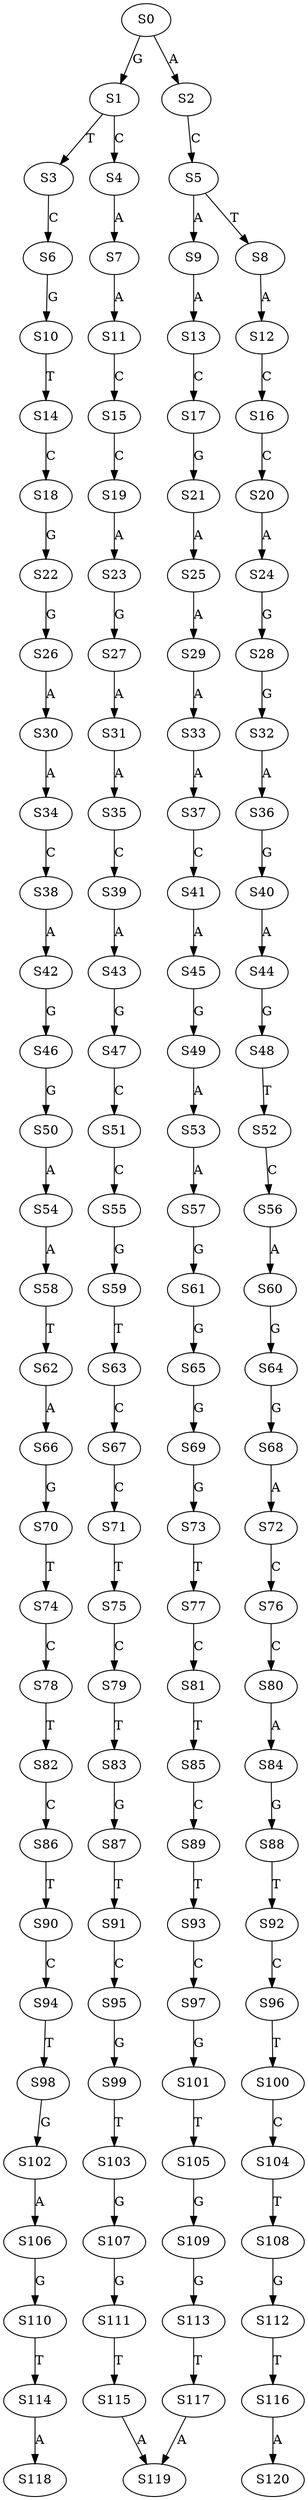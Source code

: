 strict digraph  {
	S0 -> S1 [ label = G ];
	S0 -> S2 [ label = A ];
	S1 -> S3 [ label = T ];
	S1 -> S4 [ label = C ];
	S2 -> S5 [ label = C ];
	S3 -> S6 [ label = C ];
	S4 -> S7 [ label = A ];
	S5 -> S8 [ label = T ];
	S5 -> S9 [ label = A ];
	S6 -> S10 [ label = G ];
	S7 -> S11 [ label = A ];
	S8 -> S12 [ label = A ];
	S9 -> S13 [ label = A ];
	S10 -> S14 [ label = T ];
	S11 -> S15 [ label = C ];
	S12 -> S16 [ label = C ];
	S13 -> S17 [ label = C ];
	S14 -> S18 [ label = C ];
	S15 -> S19 [ label = C ];
	S16 -> S20 [ label = C ];
	S17 -> S21 [ label = G ];
	S18 -> S22 [ label = G ];
	S19 -> S23 [ label = A ];
	S20 -> S24 [ label = A ];
	S21 -> S25 [ label = A ];
	S22 -> S26 [ label = G ];
	S23 -> S27 [ label = G ];
	S24 -> S28 [ label = G ];
	S25 -> S29 [ label = A ];
	S26 -> S30 [ label = A ];
	S27 -> S31 [ label = A ];
	S28 -> S32 [ label = G ];
	S29 -> S33 [ label = A ];
	S30 -> S34 [ label = A ];
	S31 -> S35 [ label = A ];
	S32 -> S36 [ label = A ];
	S33 -> S37 [ label = A ];
	S34 -> S38 [ label = C ];
	S35 -> S39 [ label = C ];
	S36 -> S40 [ label = G ];
	S37 -> S41 [ label = C ];
	S38 -> S42 [ label = A ];
	S39 -> S43 [ label = A ];
	S40 -> S44 [ label = A ];
	S41 -> S45 [ label = A ];
	S42 -> S46 [ label = G ];
	S43 -> S47 [ label = G ];
	S44 -> S48 [ label = G ];
	S45 -> S49 [ label = G ];
	S46 -> S50 [ label = G ];
	S47 -> S51 [ label = C ];
	S48 -> S52 [ label = T ];
	S49 -> S53 [ label = A ];
	S50 -> S54 [ label = A ];
	S51 -> S55 [ label = C ];
	S52 -> S56 [ label = C ];
	S53 -> S57 [ label = A ];
	S54 -> S58 [ label = A ];
	S55 -> S59 [ label = G ];
	S56 -> S60 [ label = A ];
	S57 -> S61 [ label = G ];
	S58 -> S62 [ label = T ];
	S59 -> S63 [ label = T ];
	S60 -> S64 [ label = G ];
	S61 -> S65 [ label = G ];
	S62 -> S66 [ label = A ];
	S63 -> S67 [ label = C ];
	S64 -> S68 [ label = G ];
	S65 -> S69 [ label = G ];
	S66 -> S70 [ label = G ];
	S67 -> S71 [ label = C ];
	S68 -> S72 [ label = A ];
	S69 -> S73 [ label = G ];
	S70 -> S74 [ label = T ];
	S71 -> S75 [ label = T ];
	S72 -> S76 [ label = C ];
	S73 -> S77 [ label = T ];
	S74 -> S78 [ label = C ];
	S75 -> S79 [ label = C ];
	S76 -> S80 [ label = C ];
	S77 -> S81 [ label = C ];
	S78 -> S82 [ label = T ];
	S79 -> S83 [ label = T ];
	S80 -> S84 [ label = A ];
	S81 -> S85 [ label = T ];
	S82 -> S86 [ label = C ];
	S83 -> S87 [ label = G ];
	S84 -> S88 [ label = G ];
	S85 -> S89 [ label = C ];
	S86 -> S90 [ label = T ];
	S87 -> S91 [ label = T ];
	S88 -> S92 [ label = T ];
	S89 -> S93 [ label = T ];
	S90 -> S94 [ label = C ];
	S91 -> S95 [ label = C ];
	S92 -> S96 [ label = C ];
	S93 -> S97 [ label = C ];
	S94 -> S98 [ label = T ];
	S95 -> S99 [ label = G ];
	S96 -> S100 [ label = T ];
	S97 -> S101 [ label = G ];
	S98 -> S102 [ label = G ];
	S99 -> S103 [ label = T ];
	S100 -> S104 [ label = C ];
	S101 -> S105 [ label = T ];
	S102 -> S106 [ label = A ];
	S103 -> S107 [ label = G ];
	S104 -> S108 [ label = T ];
	S105 -> S109 [ label = G ];
	S106 -> S110 [ label = G ];
	S107 -> S111 [ label = G ];
	S108 -> S112 [ label = G ];
	S109 -> S113 [ label = G ];
	S110 -> S114 [ label = T ];
	S111 -> S115 [ label = T ];
	S112 -> S116 [ label = T ];
	S113 -> S117 [ label = T ];
	S114 -> S118 [ label = A ];
	S115 -> S119 [ label = A ];
	S116 -> S120 [ label = A ];
	S117 -> S119 [ label = A ];
}
